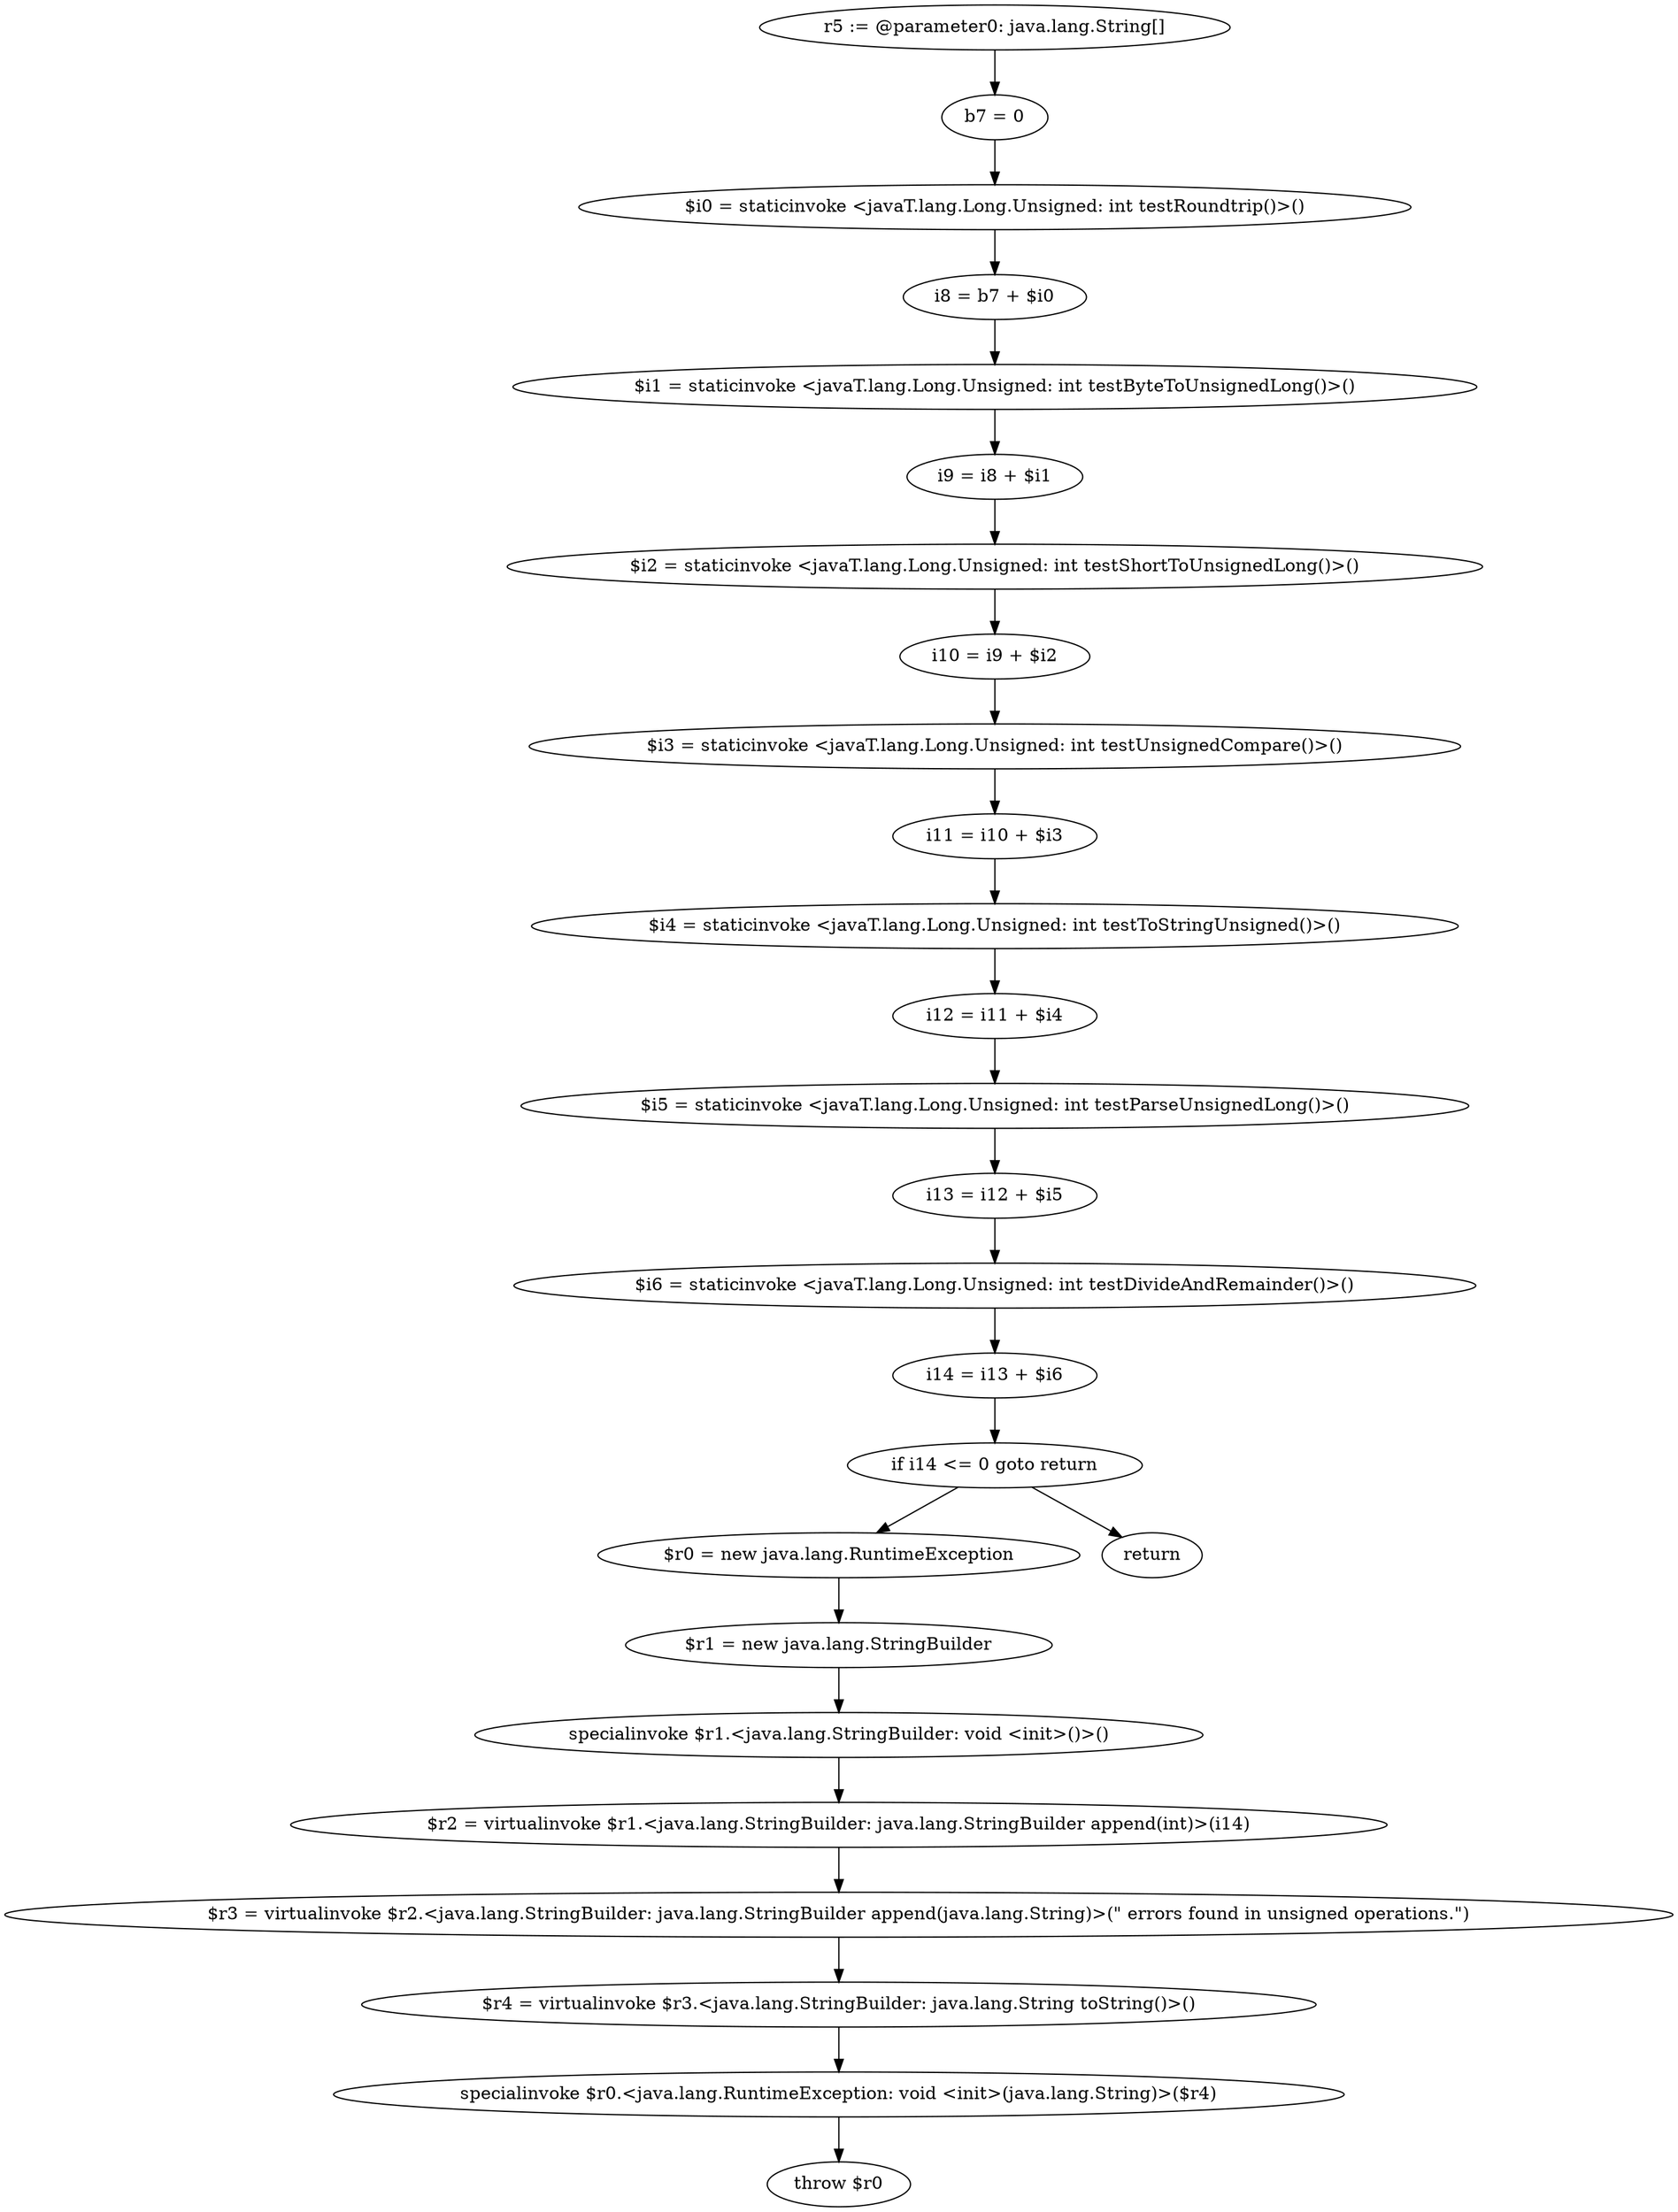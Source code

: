 digraph "unitGraph" {
    "r5 := @parameter0: java.lang.String[]"
    "b7 = 0"
    "$i0 = staticinvoke <javaT.lang.Long.Unsigned: int testRoundtrip()>()"
    "i8 = b7 + $i0"
    "$i1 = staticinvoke <javaT.lang.Long.Unsigned: int testByteToUnsignedLong()>()"
    "i9 = i8 + $i1"
    "$i2 = staticinvoke <javaT.lang.Long.Unsigned: int testShortToUnsignedLong()>()"
    "i10 = i9 + $i2"
    "$i3 = staticinvoke <javaT.lang.Long.Unsigned: int testUnsignedCompare()>()"
    "i11 = i10 + $i3"
    "$i4 = staticinvoke <javaT.lang.Long.Unsigned: int testToStringUnsigned()>()"
    "i12 = i11 + $i4"
    "$i5 = staticinvoke <javaT.lang.Long.Unsigned: int testParseUnsignedLong()>()"
    "i13 = i12 + $i5"
    "$i6 = staticinvoke <javaT.lang.Long.Unsigned: int testDivideAndRemainder()>()"
    "i14 = i13 + $i6"
    "if i14 <= 0 goto return"
    "$r0 = new java.lang.RuntimeException"
    "$r1 = new java.lang.StringBuilder"
    "specialinvoke $r1.<java.lang.StringBuilder: void <init>()>()"
    "$r2 = virtualinvoke $r1.<java.lang.StringBuilder: java.lang.StringBuilder append(int)>(i14)"
    "$r3 = virtualinvoke $r2.<java.lang.StringBuilder: java.lang.StringBuilder append(java.lang.String)>(\" errors found in unsigned operations.\")"
    "$r4 = virtualinvoke $r3.<java.lang.StringBuilder: java.lang.String toString()>()"
    "specialinvoke $r0.<java.lang.RuntimeException: void <init>(java.lang.String)>($r4)"
    "throw $r0"
    "return"
    "r5 := @parameter0: java.lang.String[]"->"b7 = 0";
    "b7 = 0"->"$i0 = staticinvoke <javaT.lang.Long.Unsigned: int testRoundtrip()>()";
    "$i0 = staticinvoke <javaT.lang.Long.Unsigned: int testRoundtrip()>()"->"i8 = b7 + $i0";
    "i8 = b7 + $i0"->"$i1 = staticinvoke <javaT.lang.Long.Unsigned: int testByteToUnsignedLong()>()";
    "$i1 = staticinvoke <javaT.lang.Long.Unsigned: int testByteToUnsignedLong()>()"->"i9 = i8 + $i1";
    "i9 = i8 + $i1"->"$i2 = staticinvoke <javaT.lang.Long.Unsigned: int testShortToUnsignedLong()>()";
    "$i2 = staticinvoke <javaT.lang.Long.Unsigned: int testShortToUnsignedLong()>()"->"i10 = i9 + $i2";
    "i10 = i9 + $i2"->"$i3 = staticinvoke <javaT.lang.Long.Unsigned: int testUnsignedCompare()>()";
    "$i3 = staticinvoke <javaT.lang.Long.Unsigned: int testUnsignedCompare()>()"->"i11 = i10 + $i3";
    "i11 = i10 + $i3"->"$i4 = staticinvoke <javaT.lang.Long.Unsigned: int testToStringUnsigned()>()";
    "$i4 = staticinvoke <javaT.lang.Long.Unsigned: int testToStringUnsigned()>()"->"i12 = i11 + $i4";
    "i12 = i11 + $i4"->"$i5 = staticinvoke <javaT.lang.Long.Unsigned: int testParseUnsignedLong()>()";
    "$i5 = staticinvoke <javaT.lang.Long.Unsigned: int testParseUnsignedLong()>()"->"i13 = i12 + $i5";
    "i13 = i12 + $i5"->"$i6 = staticinvoke <javaT.lang.Long.Unsigned: int testDivideAndRemainder()>()";
    "$i6 = staticinvoke <javaT.lang.Long.Unsigned: int testDivideAndRemainder()>()"->"i14 = i13 + $i6";
    "i14 = i13 + $i6"->"if i14 <= 0 goto return";
    "if i14 <= 0 goto return"->"$r0 = new java.lang.RuntimeException";
    "if i14 <= 0 goto return"->"return";
    "$r0 = new java.lang.RuntimeException"->"$r1 = new java.lang.StringBuilder";
    "$r1 = new java.lang.StringBuilder"->"specialinvoke $r1.<java.lang.StringBuilder: void <init>()>()";
    "specialinvoke $r1.<java.lang.StringBuilder: void <init>()>()"->"$r2 = virtualinvoke $r1.<java.lang.StringBuilder: java.lang.StringBuilder append(int)>(i14)";
    "$r2 = virtualinvoke $r1.<java.lang.StringBuilder: java.lang.StringBuilder append(int)>(i14)"->"$r3 = virtualinvoke $r2.<java.lang.StringBuilder: java.lang.StringBuilder append(java.lang.String)>(\" errors found in unsigned operations.\")";
    "$r3 = virtualinvoke $r2.<java.lang.StringBuilder: java.lang.StringBuilder append(java.lang.String)>(\" errors found in unsigned operations.\")"->"$r4 = virtualinvoke $r3.<java.lang.StringBuilder: java.lang.String toString()>()";
    "$r4 = virtualinvoke $r3.<java.lang.StringBuilder: java.lang.String toString()>()"->"specialinvoke $r0.<java.lang.RuntimeException: void <init>(java.lang.String)>($r4)";
    "specialinvoke $r0.<java.lang.RuntimeException: void <init>(java.lang.String)>($r4)"->"throw $r0";
}
